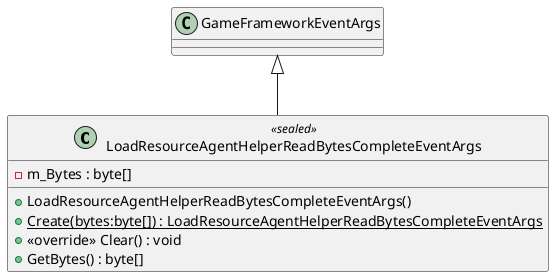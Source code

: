 @startuml
class LoadResourceAgentHelperReadBytesCompleteEventArgs <<sealed>> {
    - m_Bytes : byte[]
    + LoadResourceAgentHelperReadBytesCompleteEventArgs()
    + {static} Create(bytes:byte[]) : LoadResourceAgentHelperReadBytesCompleteEventArgs
    + <<override>> Clear() : void
    + GetBytes() : byte[]
}
GameFrameworkEventArgs <|-- LoadResourceAgentHelperReadBytesCompleteEventArgs
@enduml
